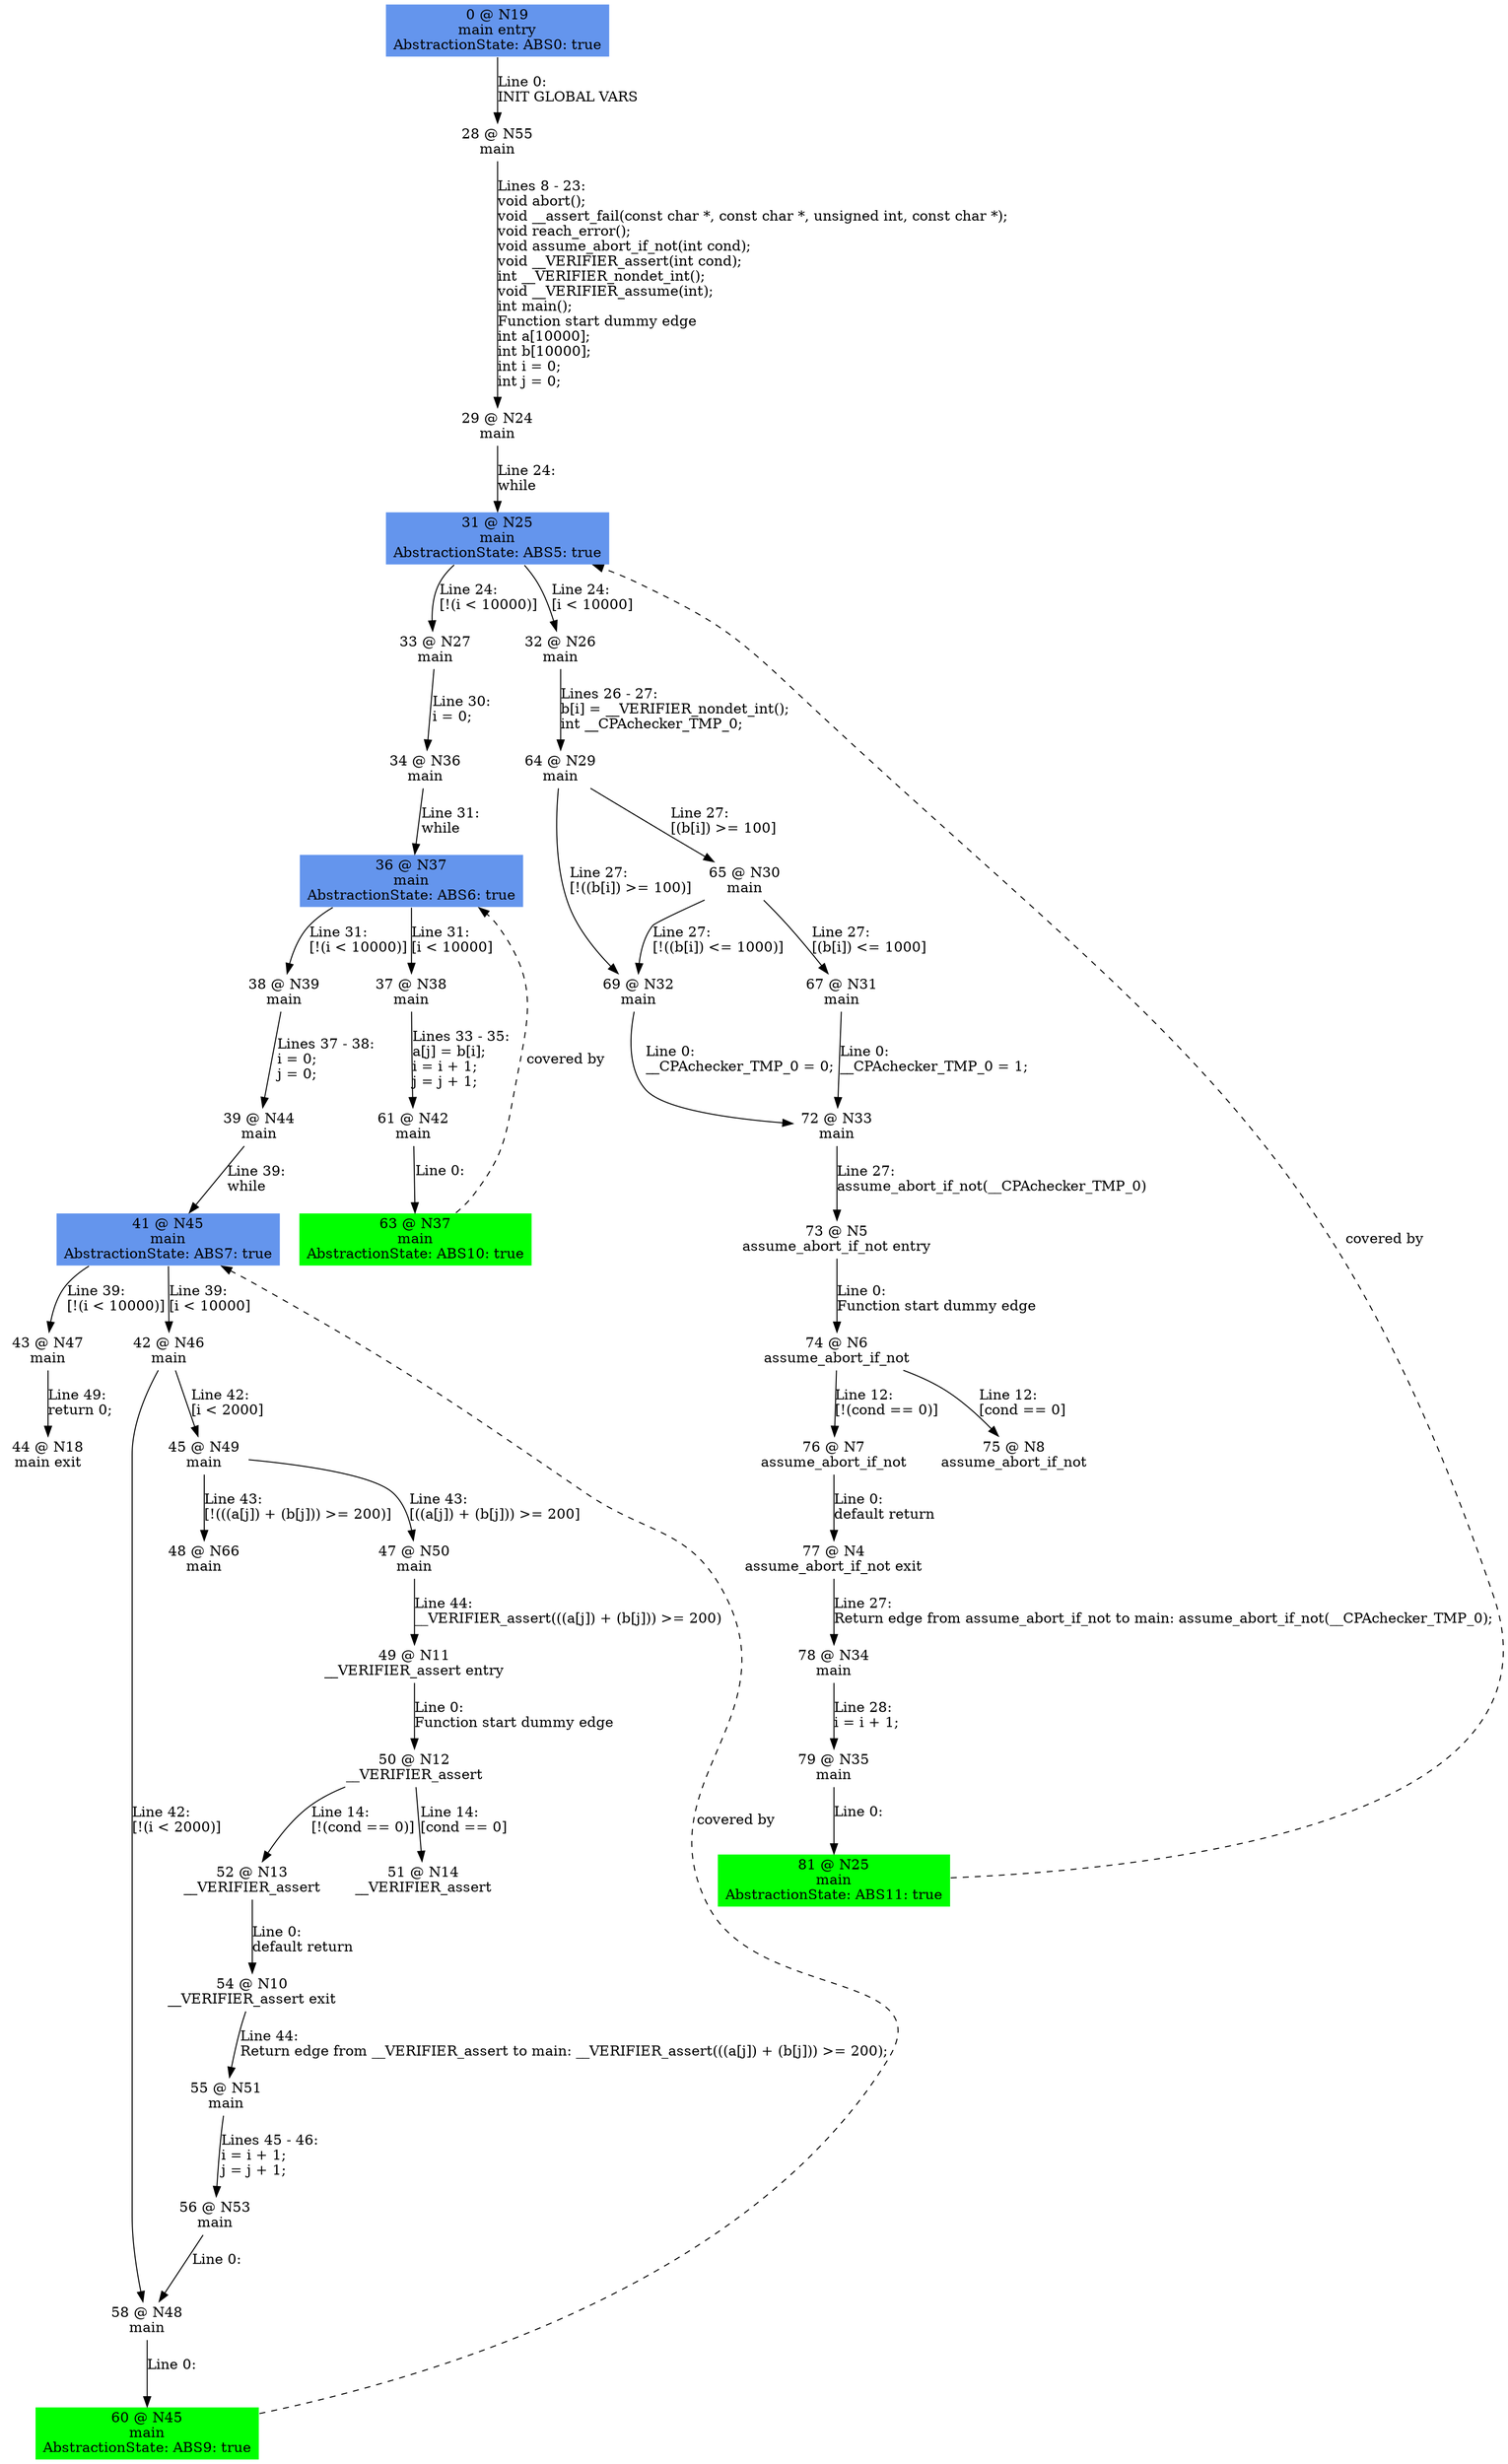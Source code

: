 digraph ARG {
node [style="filled" shape="box" color="white"]
0 [fillcolor="cornflowerblue" label="0 @ N19\nmain entry\nAbstractionState: ABS0: true\n" id="0"]
28 [label="28 @ N55\nmain\n" id="28"]
29 [label="29 @ N24\nmain\n" id="29"]
31 [fillcolor="cornflowerblue" label="31 @ N25\nmain\nAbstractionState: ABS5: true\n" id="31"]
33 [label="33 @ N27\nmain\n" id="33"]
34 [label="34 @ N36\nmain\n" id="34"]
36 [fillcolor="cornflowerblue" label="36 @ N37\nmain\nAbstractionState: ABS6: true\n" id="36"]
38 [label="38 @ N39\nmain\n" id="38"]
39 [label="39 @ N44\nmain\n" id="39"]
41 [fillcolor="cornflowerblue" label="41 @ N45\nmain\nAbstractionState: ABS7: true\n" id="41"]
43 [label="43 @ N47\nmain\n" id="43"]
44 [label="44 @ N18\nmain exit\n" id="44"]
42 [label="42 @ N46\nmain\n" id="42"]
58 [label="58 @ N48\nmain\n" id="58"]
60 [fillcolor="green" label="60 @ N45\nmain\nAbstractionState: ABS9: true\n" id="60"]
45 [label="45 @ N49\nmain\n" id="45"]
48 [label="48 @ N66\nmain\n" id="48"]
47 [label="47 @ N50\nmain\n" id="47"]
49 [label="49 @ N11\n__VERIFIER_assert entry\n" id="49"]
50 [label="50 @ N12\n__VERIFIER_assert\n" id="50"]
52 [label="52 @ N13\n__VERIFIER_assert\n" id="52"]
54 [label="54 @ N10\n__VERIFIER_assert exit\n" id="54"]
55 [label="55 @ N51\nmain\n" id="55"]
56 [label="56 @ N53\nmain\n" id="56"]
51 [label="51 @ N14\n__VERIFIER_assert\n" id="51"]
37 [label="37 @ N38\nmain\n" id="37"]
61 [label="61 @ N42\nmain\n" id="61"]
63 [fillcolor="green" label="63 @ N37\nmain\nAbstractionState: ABS10: true\n" id="63"]
32 [label="32 @ N26\nmain\n" id="32"]
64 [label="64 @ N29\nmain\n" id="64"]
69 [label="69 @ N32\nmain\n" id="69"]
72 [label="72 @ N33\nmain\n" id="72"]
73 [label="73 @ N5\nassume_abort_if_not entry\n" id="73"]
74 [label="74 @ N6\nassume_abort_if_not\n" id="74"]
76 [label="76 @ N7\nassume_abort_if_not\n" id="76"]
77 [label="77 @ N4\nassume_abort_if_not exit\n" id="77"]
78 [label="78 @ N34\nmain\n" id="78"]
79 [label="79 @ N35\nmain\n" id="79"]
81 [fillcolor="green" label="81 @ N25\nmain\nAbstractionState: ABS11: true\n" id="81"]
75 [label="75 @ N8\nassume_abort_if_not\n" id="75"]
65 [label="65 @ N30\nmain\n" id="65"]
67 [label="67 @ N31\nmain\n" id="67"]
0 -> 28 [label="Line 0: \lINIT GLOBAL VARS\l" id="0 -> 28"]
28 -> 29 [label="Lines 8 - 23: \lvoid abort();\lvoid __assert_fail(const char *, const char *, unsigned int, const char *);\lvoid reach_error();\lvoid assume_abort_if_not(int cond);\lvoid __VERIFIER_assert(int cond);\lint __VERIFIER_nondet_int();\lvoid __VERIFIER_assume(int);\lint main();\lFunction start dummy edge\lint a[10000];\lint b[10000];\lint i = 0;\lint j = 0;\l" id="28 -> 29"]
29 -> 31 [label="Line 24: \lwhile\l" id="29 -> 31"]
81 -> 31 [style="dashed" weight="0" label="covered by"]
31 -> 32 [label="Line 24: \l[i < 10000]\l" id="31 -> 32"]
31 -> 33 [label="Line 24: \l[!(i < 10000)]\l" id="31 -> 33"]
33 -> 34 [label="Line 30: \li = 0;\l" id="33 -> 34"]
34 -> 36 [label="Line 31: \lwhile\l" id="34 -> 36"]
63 -> 36 [style="dashed" weight="0" label="covered by"]
36 -> 37 [label="Line 31: \l[i < 10000]\l" id="36 -> 37"]
36 -> 38 [label="Line 31: \l[!(i < 10000)]\l" id="36 -> 38"]
38 -> 39 [label="Lines 37 - 38: \li = 0;\lj = 0;\l" id="38 -> 39"]
39 -> 41 [label="Line 39: \lwhile\l" id="39 -> 41"]
60 -> 41 [style="dashed" weight="0" label="covered by"]
41 -> 42 [label="Line 39: \l[i < 10000]\l" id="41 -> 42"]
41 -> 43 [label="Line 39: \l[!(i < 10000)]\l" id="41 -> 43"]
43 -> 44 [label="Line 49: \lreturn 0;\l" id="43 -> 44"]
42 -> 45 [label="Line 42: \l[i < 2000]\l" id="42 -> 45"]
42 -> 58 [label="Line 42: \l[!(i < 2000)]\l" id="42 -> 58"]
58 -> 60 [label="Line 0: \l\l" id="58 -> 60"]
45 -> 47 [label="Line 43: \l[((a[j]) + (b[j])) >= 200]\l" id="45 -> 47"]
45 -> 48 [label="Line 43: \l[!(((a[j]) + (b[j])) >= 200)]\l" id="45 -> 48"]
47 -> 49 [label="Line 44: \l__VERIFIER_assert(((a[j]) + (b[j])) >= 200)\l" id="47 -> 49"]
49 -> 50 [label="Line 0: \lFunction start dummy edge\l" id="49 -> 50"]
50 -> 51 [label="Line 14: \l[cond == 0]\l" id="50 -> 51"]
50 -> 52 [label="Line 14: \l[!(cond == 0)]\l" id="50 -> 52"]
52 -> 54 [label="Line 0: \ldefault return\l" id="52 -> 54"]
54 -> 55 [label="Line 44: \lReturn edge from __VERIFIER_assert to main: __VERIFIER_assert(((a[j]) + (b[j])) >= 200);\l" id="54 -> 55"]
55 -> 56 [label="Lines 45 - 46: \li = i + 1;\lj = j + 1;\l" id="55 -> 56"]
56 -> 58 [label="Line 0: \l\l" id="56 -> 58"]
37 -> 61 [label="Lines 33 - 35: \la[j] = b[i];\li = i + 1;\lj = j + 1;\l" id="37 -> 61"]
61 -> 63 [label="Line 0: \l\l" id="61 -> 63"]
32 -> 64 [label="Lines 26 - 27: \lb[i] = __VERIFIER_nondet_int();\lint __CPAchecker_TMP_0;\l" id="32 -> 64"]
64 -> 65 [label="Line 27: \l[(b[i]) >= 100]\l" id="64 -> 65"]
64 -> 69 [label="Line 27: \l[!((b[i]) >= 100)]\l" id="64 -> 69"]
69 -> 72 [label="Line 0: \l__CPAchecker_TMP_0 = 0;\l" id="69 -> 72"]
72 -> 73 [label="Line 27: \lassume_abort_if_not(__CPAchecker_TMP_0)\l" id="72 -> 73"]
73 -> 74 [label="Line 0: \lFunction start dummy edge\l" id="73 -> 74"]
74 -> 75 [label="Line 12: \l[cond == 0]\l" id="74 -> 75"]
74 -> 76 [label="Line 12: \l[!(cond == 0)]\l" id="74 -> 76"]
76 -> 77 [label="Line 0: \ldefault return\l" id="76 -> 77"]
77 -> 78 [label="Line 27: \lReturn edge from assume_abort_if_not to main: assume_abort_if_not(__CPAchecker_TMP_0);\l" id="77 -> 78"]
78 -> 79 [label="Line 28: \li = i + 1;\l" id="78 -> 79"]
79 -> 81 [label="Line 0: \l\l" id="79 -> 81"]
65 -> 67 [label="Line 27: \l[(b[i]) <= 1000]\l" id="65 -> 67"]
65 -> 69 [label="Line 27: \l[!((b[i]) <= 1000)]\l" id="65 -> 69"]
67 -> 72 [label="Line 0: \l__CPAchecker_TMP_0 = 1;\l" id="67 -> 72"]
}
